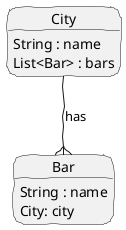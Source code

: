 @startuml
hide footbox
skinparam roundcorner 20
skinparam handwritten true
skinparam backgroundcolor transparent

skinparam note {
  FontName Impact
}


object City {
    String : name
    List<Bar> : bars
}

object Bar {
    String : name
    City: city
}

City --{ Bar : has
@enduml